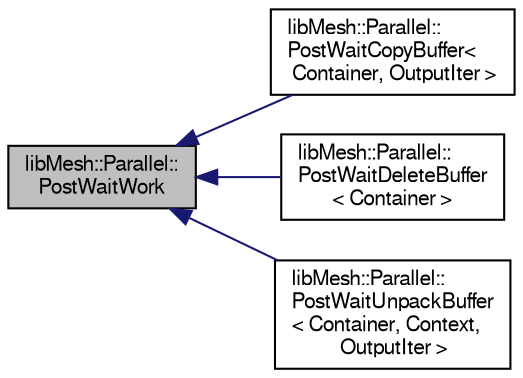 digraph "libMesh::Parallel::PostWaitWork"
{
  edge [fontname="FreeSans",fontsize="10",labelfontname="FreeSans",labelfontsize="10"];
  node [fontname="FreeSans",fontsize="10",shape=record];
  rankdir="LR";
  Node1 [label="libMesh::Parallel::\lPostWaitWork",height=0.2,width=0.4,color="black", fillcolor="grey75", style="filled", fontcolor="black"];
  Node1 -> Node2 [dir="back",color="midnightblue",fontsize="10",style="solid",fontname="FreeSans"];
  Node2 [label="libMesh::Parallel::\lPostWaitCopyBuffer\<\l Container, OutputIter \>",height=0.2,width=0.4,color="black", fillcolor="white", style="filled",URL="$structlibMesh_1_1Parallel_1_1PostWaitCopyBuffer.html"];
  Node1 -> Node3 [dir="back",color="midnightblue",fontsize="10",style="solid",fontname="FreeSans"];
  Node3 [label="libMesh::Parallel::\lPostWaitDeleteBuffer\l\< Container \>",height=0.2,width=0.4,color="black", fillcolor="white", style="filled",URL="$structlibMesh_1_1Parallel_1_1PostWaitDeleteBuffer.html"];
  Node1 -> Node4 [dir="back",color="midnightblue",fontsize="10",style="solid",fontname="FreeSans"];
  Node4 [label="libMesh::Parallel::\lPostWaitUnpackBuffer\l\< Container, Context,\l OutputIter \>",height=0.2,width=0.4,color="black", fillcolor="white", style="filled",URL="$structlibMesh_1_1Parallel_1_1PostWaitUnpackBuffer.html"];
}
